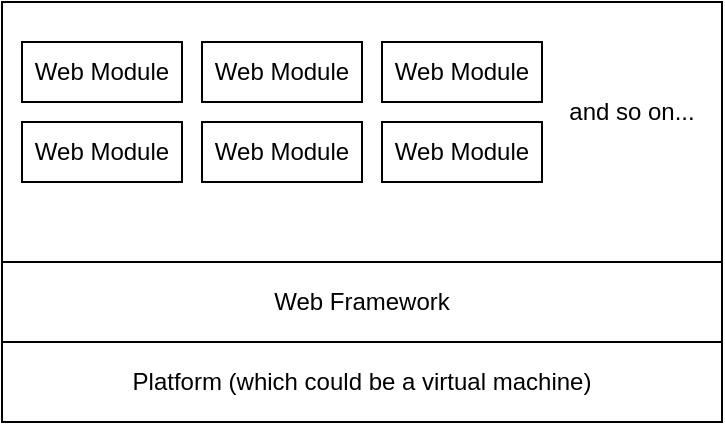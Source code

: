 <mxfile version="15.8.7" type="device"><diagram id="ZZo2e0yfdvZz8UmkObhT" name="Page-1"><mxGraphModel dx="1102" dy="865" grid="1" gridSize="10" guides="1" tooltips="1" connect="1" arrows="1" fold="1" page="1" pageScale="1" pageWidth="850" pageHeight="1100" math="0" shadow="0"><root><mxCell id="0"/><mxCell id="1" parent="0"/><mxCell id="-zCt78h6hv5x94lnP3DE-1" value="Platform (which could be a virtual machine)" style="rounded=0;whiteSpace=wrap;html=1;" parent="1" vertex="1"><mxGeometry x="160" y="410" width="360" height="40" as="geometry"/></mxCell><mxCell id="-zCt78h6hv5x94lnP3DE-2" value="Web Framework" style="rounded=0;whiteSpace=wrap;html=1;" parent="1" vertex="1"><mxGeometry x="160" y="370" width="360" height="40" as="geometry"/></mxCell><mxCell id="-zCt78h6hv5x94lnP3DE-3" value="" style="rounded=0;whiteSpace=wrap;html=1;" parent="1" vertex="1"><mxGeometry x="160" y="240" width="360" height="130" as="geometry"/></mxCell><mxCell id="-zCt78h6hv5x94lnP3DE-4" value="Web Module" style="rounded=0;whiteSpace=wrap;html=1;" parent="1" vertex="1"><mxGeometry x="170" y="260" width="80" height="30" as="geometry"/></mxCell><mxCell id="-zCt78h6hv5x94lnP3DE-11" value="and so on..." style="text;html=1;strokeColor=none;fillColor=none;align=center;verticalAlign=middle;whiteSpace=wrap;rounded=0;" parent="1" vertex="1"><mxGeometry x="440" y="280" width="70" height="30" as="geometry"/></mxCell><mxCell id="oDV9sMwexjxLO0dO7ISG-1" value="Web Module" style="rounded=0;whiteSpace=wrap;html=1;" vertex="1" parent="1"><mxGeometry x="170" y="300" width="80" height="30" as="geometry"/></mxCell><mxCell id="oDV9sMwexjxLO0dO7ISG-2" value="Web Module" style="rounded=0;whiteSpace=wrap;html=1;" vertex="1" parent="1"><mxGeometry x="260" y="260" width="80" height="30" as="geometry"/></mxCell><mxCell id="oDV9sMwexjxLO0dO7ISG-3" value="Web Module" style="rounded=0;whiteSpace=wrap;html=1;" vertex="1" parent="1"><mxGeometry x="260" y="300" width="80" height="30" as="geometry"/></mxCell><mxCell id="oDV9sMwexjxLO0dO7ISG-4" value="Web Module" style="rounded=0;whiteSpace=wrap;html=1;" vertex="1" parent="1"><mxGeometry x="350" y="260" width="80" height="30" as="geometry"/></mxCell><mxCell id="oDV9sMwexjxLO0dO7ISG-5" value="Web Module" style="rounded=0;whiteSpace=wrap;html=1;" vertex="1" parent="1"><mxGeometry x="350" y="300" width="80" height="30" as="geometry"/></mxCell></root></mxGraphModel></diagram></mxfile>